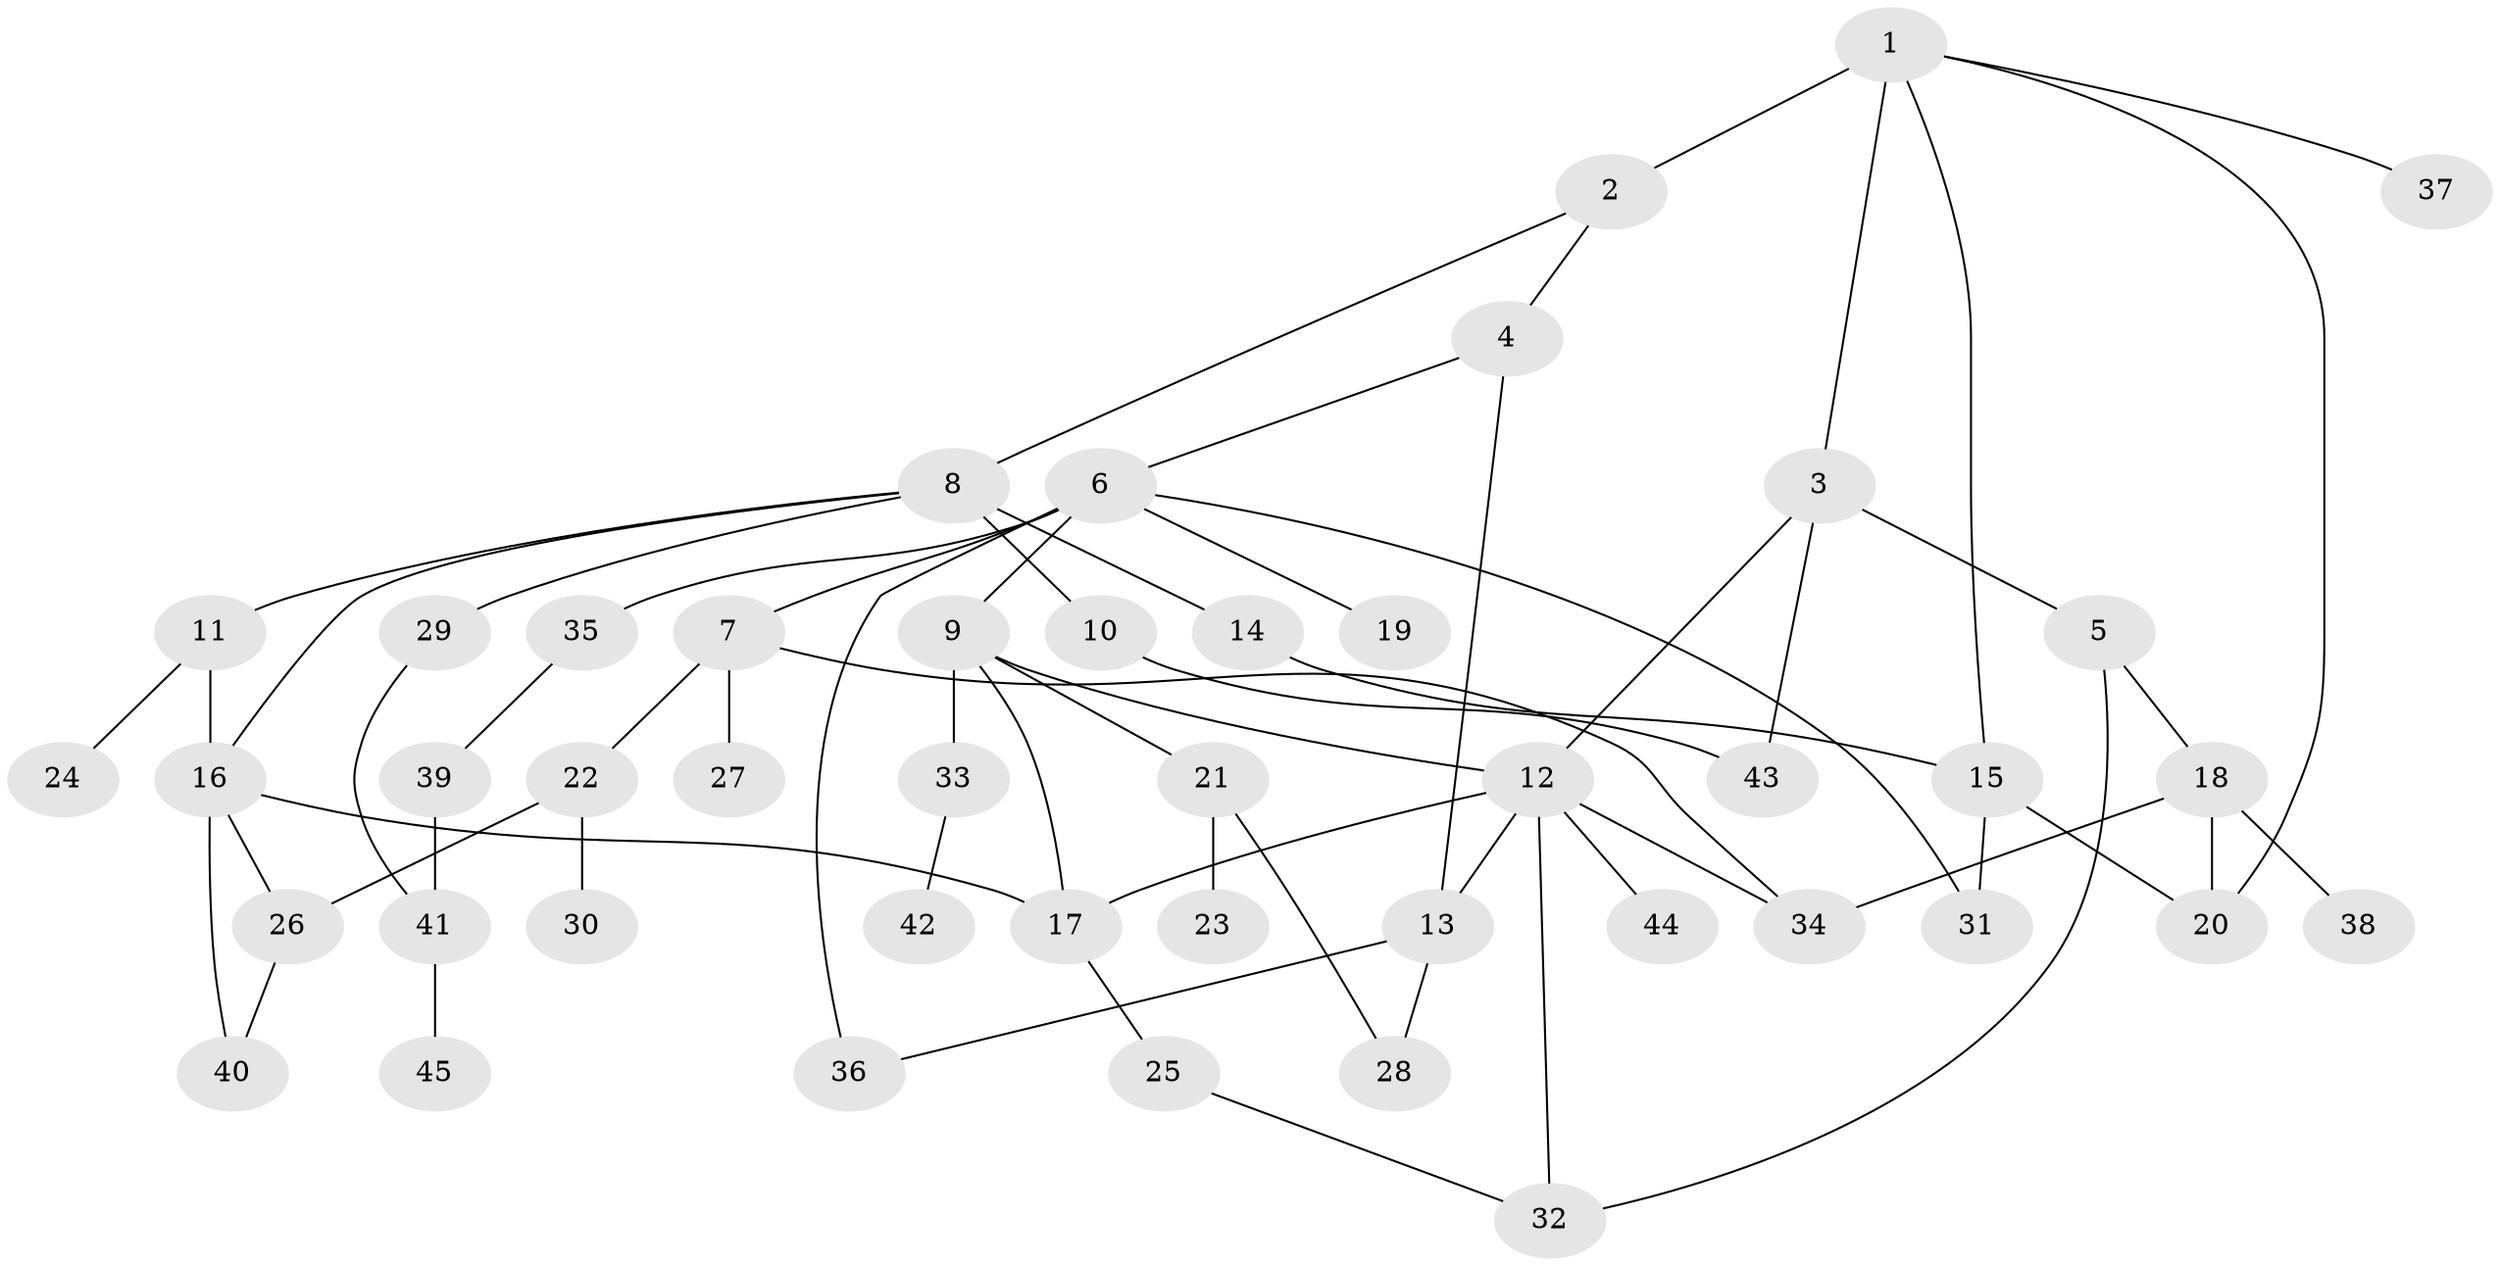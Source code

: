 // original degree distribution, {7: 0.02702702702702703, 4: 0.14864864864864866, 3: 0.17567567567567569, 8: 0.013513513513513514, 5: 0.06756756756756757, 1: 0.2702702702702703, 2: 0.2972972972972973}
// Generated by graph-tools (version 1.1) at 2025/48/03/04/25 22:48:46]
// undirected, 45 vertices, 63 edges
graph export_dot {
  node [color=gray90,style=filled];
  1;
  2;
  3;
  4;
  5;
  6;
  7;
  8;
  9;
  10;
  11;
  12;
  13;
  14;
  15;
  16;
  17;
  18;
  19;
  20;
  21;
  22;
  23;
  24;
  25;
  26;
  27;
  28;
  29;
  30;
  31;
  32;
  33;
  34;
  35;
  36;
  37;
  38;
  39;
  40;
  41;
  42;
  43;
  44;
  45;
  1 -- 2 [weight=2.0];
  1 -- 3 [weight=1.0];
  1 -- 15 [weight=1.0];
  1 -- 20 [weight=1.0];
  1 -- 37 [weight=1.0];
  2 -- 4 [weight=1.0];
  2 -- 8 [weight=1.0];
  3 -- 5 [weight=1.0];
  3 -- 12 [weight=1.0];
  3 -- 43 [weight=1.0];
  4 -- 6 [weight=1.0];
  4 -- 13 [weight=1.0];
  5 -- 18 [weight=1.0];
  5 -- 32 [weight=1.0];
  6 -- 7 [weight=1.0];
  6 -- 9 [weight=1.0];
  6 -- 19 [weight=1.0];
  6 -- 31 [weight=1.0];
  6 -- 35 [weight=1.0];
  6 -- 36 [weight=1.0];
  7 -- 22 [weight=1.0];
  7 -- 27 [weight=1.0];
  7 -- 34 [weight=1.0];
  8 -- 10 [weight=2.0];
  8 -- 11 [weight=1.0];
  8 -- 14 [weight=1.0];
  8 -- 16 [weight=1.0];
  8 -- 29 [weight=1.0];
  9 -- 12 [weight=1.0];
  9 -- 17 [weight=1.0];
  9 -- 21 [weight=1.0];
  9 -- 33 [weight=1.0];
  10 -- 43 [weight=1.0];
  11 -- 16 [weight=1.0];
  11 -- 24 [weight=1.0];
  12 -- 13 [weight=1.0];
  12 -- 17 [weight=1.0];
  12 -- 32 [weight=1.0];
  12 -- 34 [weight=2.0];
  12 -- 44 [weight=2.0];
  13 -- 28 [weight=1.0];
  13 -- 36 [weight=1.0];
  14 -- 15 [weight=1.0];
  15 -- 20 [weight=1.0];
  15 -- 31 [weight=1.0];
  16 -- 17 [weight=1.0];
  16 -- 26 [weight=1.0];
  16 -- 40 [weight=1.0];
  17 -- 25 [weight=1.0];
  18 -- 20 [weight=1.0];
  18 -- 34 [weight=1.0];
  18 -- 38 [weight=1.0];
  21 -- 23 [weight=1.0];
  21 -- 28 [weight=1.0];
  22 -- 26 [weight=1.0];
  22 -- 30 [weight=1.0];
  25 -- 32 [weight=1.0];
  26 -- 40 [weight=1.0];
  29 -- 41 [weight=1.0];
  33 -- 42 [weight=1.0];
  35 -- 39 [weight=1.0];
  39 -- 41 [weight=1.0];
  41 -- 45 [weight=1.0];
}
